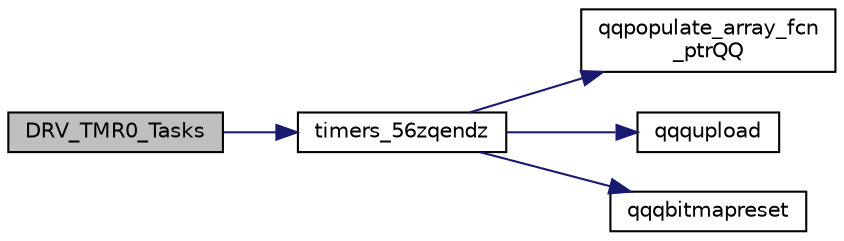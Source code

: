 digraph "DRV_TMR0_Tasks"
{
  edge [fontname="Helvetica",fontsize="10",labelfontname="Helvetica",labelfontsize="10"];
  node [fontname="Helvetica",fontsize="10",shape=record];
  rankdir="LR";
  Node176 [label="DRV_TMR0_Tasks",height=0.2,width=0.4,color="black", fillcolor="grey75", style="filled", fontcolor="black"];
  Node176 -> Node177 [color="midnightblue",fontsize="10",style="solid",fontname="Helvetica"];
  Node177 [label="timers_56zqendz",height=0.2,width=0.4,color="black", fillcolor="white", style="filled",URL="$inszt__timers_8c.html#aa45ff03ee60875e1b0ffa92b2284ac7a"];
  Node177 -> Node178 [color="midnightblue",fontsize="10",style="solid",fontname="Helvetica"];
  Node178 [label="qqpopulate_array_fcn\l_ptrQQ",height=0.2,width=0.4,color="black", fillcolor="white", style="filled",URL="$inszt__timers_8c.html#a4ad6fa1bb94fc1c3ac2dc30925106081"];
  Node177 -> Node179 [color="midnightblue",fontsize="10",style="solid",fontname="Helvetica"];
  Node179 [label="qqqupload",height=0.2,width=0.4,color="black", fillcolor="white", style="filled",URL="$inszt__timers_8c.html#a109761d7f84a96b5606e507bace276b5"];
  Node177 -> Node180 [color="midnightblue",fontsize="10",style="solid",fontname="Helvetica"];
  Node180 [label="qqqbitmapreset",height=0.2,width=0.4,color="black", fillcolor="white", style="filled",URL="$inszt__timers_8c.html#a5688fceaed93ba591e78ee15ccb0187f"];
}
